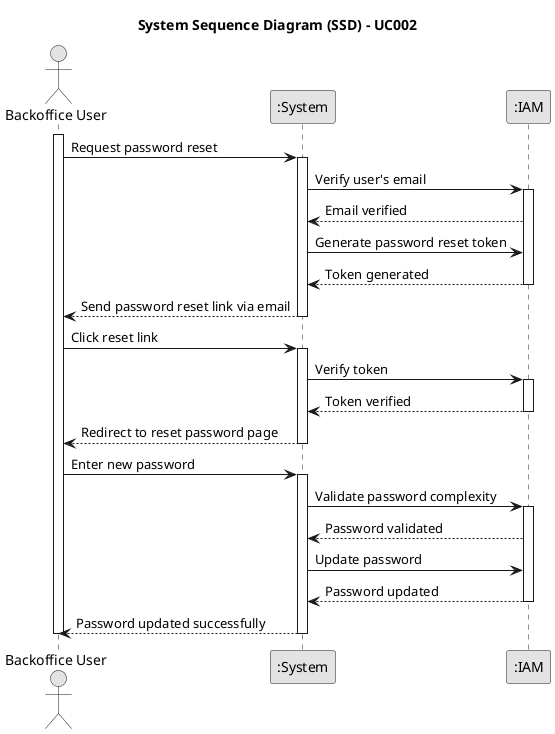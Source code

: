 @startuml
skinparam monochrome true
skinparam packageStyle rectangle
skinparam shadowing false

title System Sequence Diagram (SSD) - UC002
actor "Backoffice User" as BU
participant ":System" as System
participant ":IAM" as IAM

activate BU

    BU -> System: Request password reset

    activate System
        System -> IAM: Verify user's email
        activate IAM
            IAM --> System: Email verified
            System -> IAM: Generate password reset token
            IAM --> System: Token generated
        deactivate IAM
            System --> BU: Send password reset link via email
    deactivate System

    BU -> System: Click reset link

    activate System
        System -> IAM: Verify token
        activate IAM
            IAM --> System: Token verified
        deactivate IAM
            System --> BU: Redirect to reset password page
    deactivate System

    BU -> System: Enter new password

    activate System
        System -> IAM: Validate password complexity
        activate IAM
            IAM --> System: Password validated
            System -> IAM: Update password
            IAM --> System: Password updated
        deactivate IAM
            System --> BU: Password updated successfully
    deactivate System

deactivate BU

@enduml
